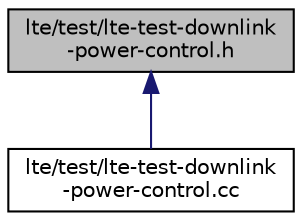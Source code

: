 digraph "lte/test/lte-test-downlink-power-control.h"
{
  edge [fontname="Helvetica",fontsize="10",labelfontname="Helvetica",labelfontsize="10"];
  node [fontname="Helvetica",fontsize="10",shape=record];
  Node1 [label="lte/test/lte-test-downlink\l-power-control.h",height=0.2,width=0.4,color="black", fillcolor="grey75", style="filled", fontcolor="black"];
  Node1 -> Node2 [dir="back",color="midnightblue",fontsize="10",style="solid"];
  Node2 [label="lte/test/lte-test-downlink\l-power-control.cc",height=0.2,width=0.4,color="black", fillcolor="white", style="filled",URL="$d2/deb/lte-test-downlink-power-control_8cc.html"];
}
